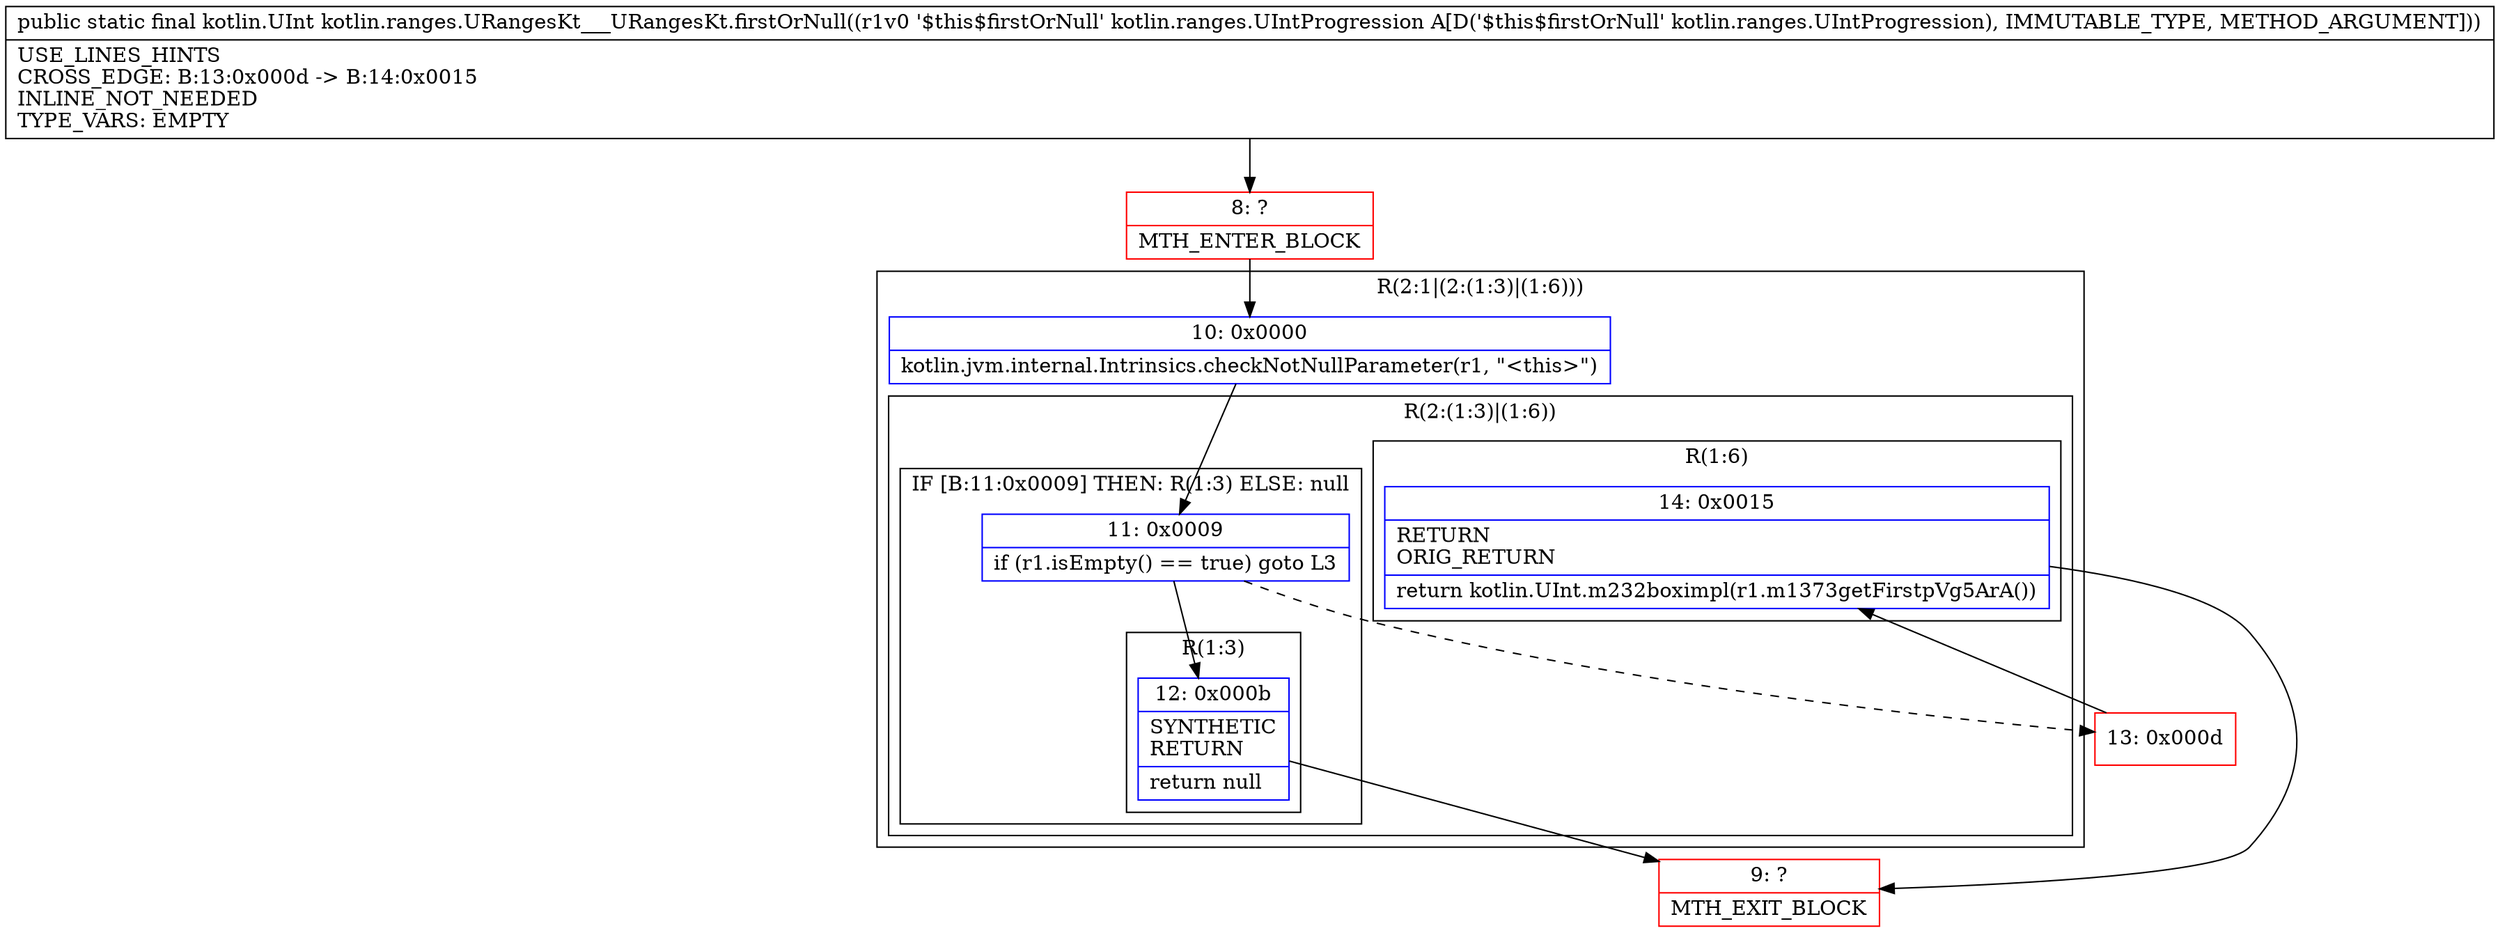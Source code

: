 digraph "CFG forkotlin.ranges.URangesKt___URangesKt.firstOrNull(Lkotlin\/ranges\/UIntProgression;)Lkotlin\/UInt;" {
subgraph cluster_Region_681556187 {
label = "R(2:1|(2:(1:3)|(1:6)))";
node [shape=record,color=blue];
Node_10 [shape=record,label="{10\:\ 0x0000|kotlin.jvm.internal.Intrinsics.checkNotNullParameter(r1, \"\<this\>\")\l}"];
subgraph cluster_Region_895986039 {
label = "R(2:(1:3)|(1:6))";
node [shape=record,color=blue];
subgraph cluster_IfRegion_1218463619 {
label = "IF [B:11:0x0009] THEN: R(1:3) ELSE: null";
node [shape=record,color=blue];
Node_11 [shape=record,label="{11\:\ 0x0009|if (r1.isEmpty() == true) goto L3\l}"];
subgraph cluster_Region_1862991642 {
label = "R(1:3)";
node [shape=record,color=blue];
Node_12 [shape=record,label="{12\:\ 0x000b|SYNTHETIC\lRETURN\l|return null\l}"];
}
}
subgraph cluster_Region_981912384 {
label = "R(1:6)";
node [shape=record,color=blue];
Node_14 [shape=record,label="{14\:\ 0x0015|RETURN\lORIG_RETURN\l|return kotlin.UInt.m232boximpl(r1.m1373getFirstpVg5ArA())\l}"];
}
}
}
Node_8 [shape=record,color=red,label="{8\:\ ?|MTH_ENTER_BLOCK\l}"];
Node_9 [shape=record,color=red,label="{9\:\ ?|MTH_EXIT_BLOCK\l}"];
Node_13 [shape=record,color=red,label="{13\:\ 0x000d}"];
MethodNode[shape=record,label="{public static final kotlin.UInt kotlin.ranges.URangesKt___URangesKt.firstOrNull((r1v0 '$this$firstOrNull' kotlin.ranges.UIntProgression A[D('$this$firstOrNull' kotlin.ranges.UIntProgression), IMMUTABLE_TYPE, METHOD_ARGUMENT]))  | USE_LINES_HINTS\lCROSS_EDGE: B:13:0x000d \-\> B:14:0x0015\lINLINE_NOT_NEEDED\lTYPE_VARS: EMPTY\l}"];
MethodNode -> Node_8;Node_10 -> Node_11;
Node_11 -> Node_12;
Node_11 -> Node_13[style=dashed];
Node_12 -> Node_9;
Node_14 -> Node_9;
Node_8 -> Node_10;
Node_13 -> Node_14;
}

